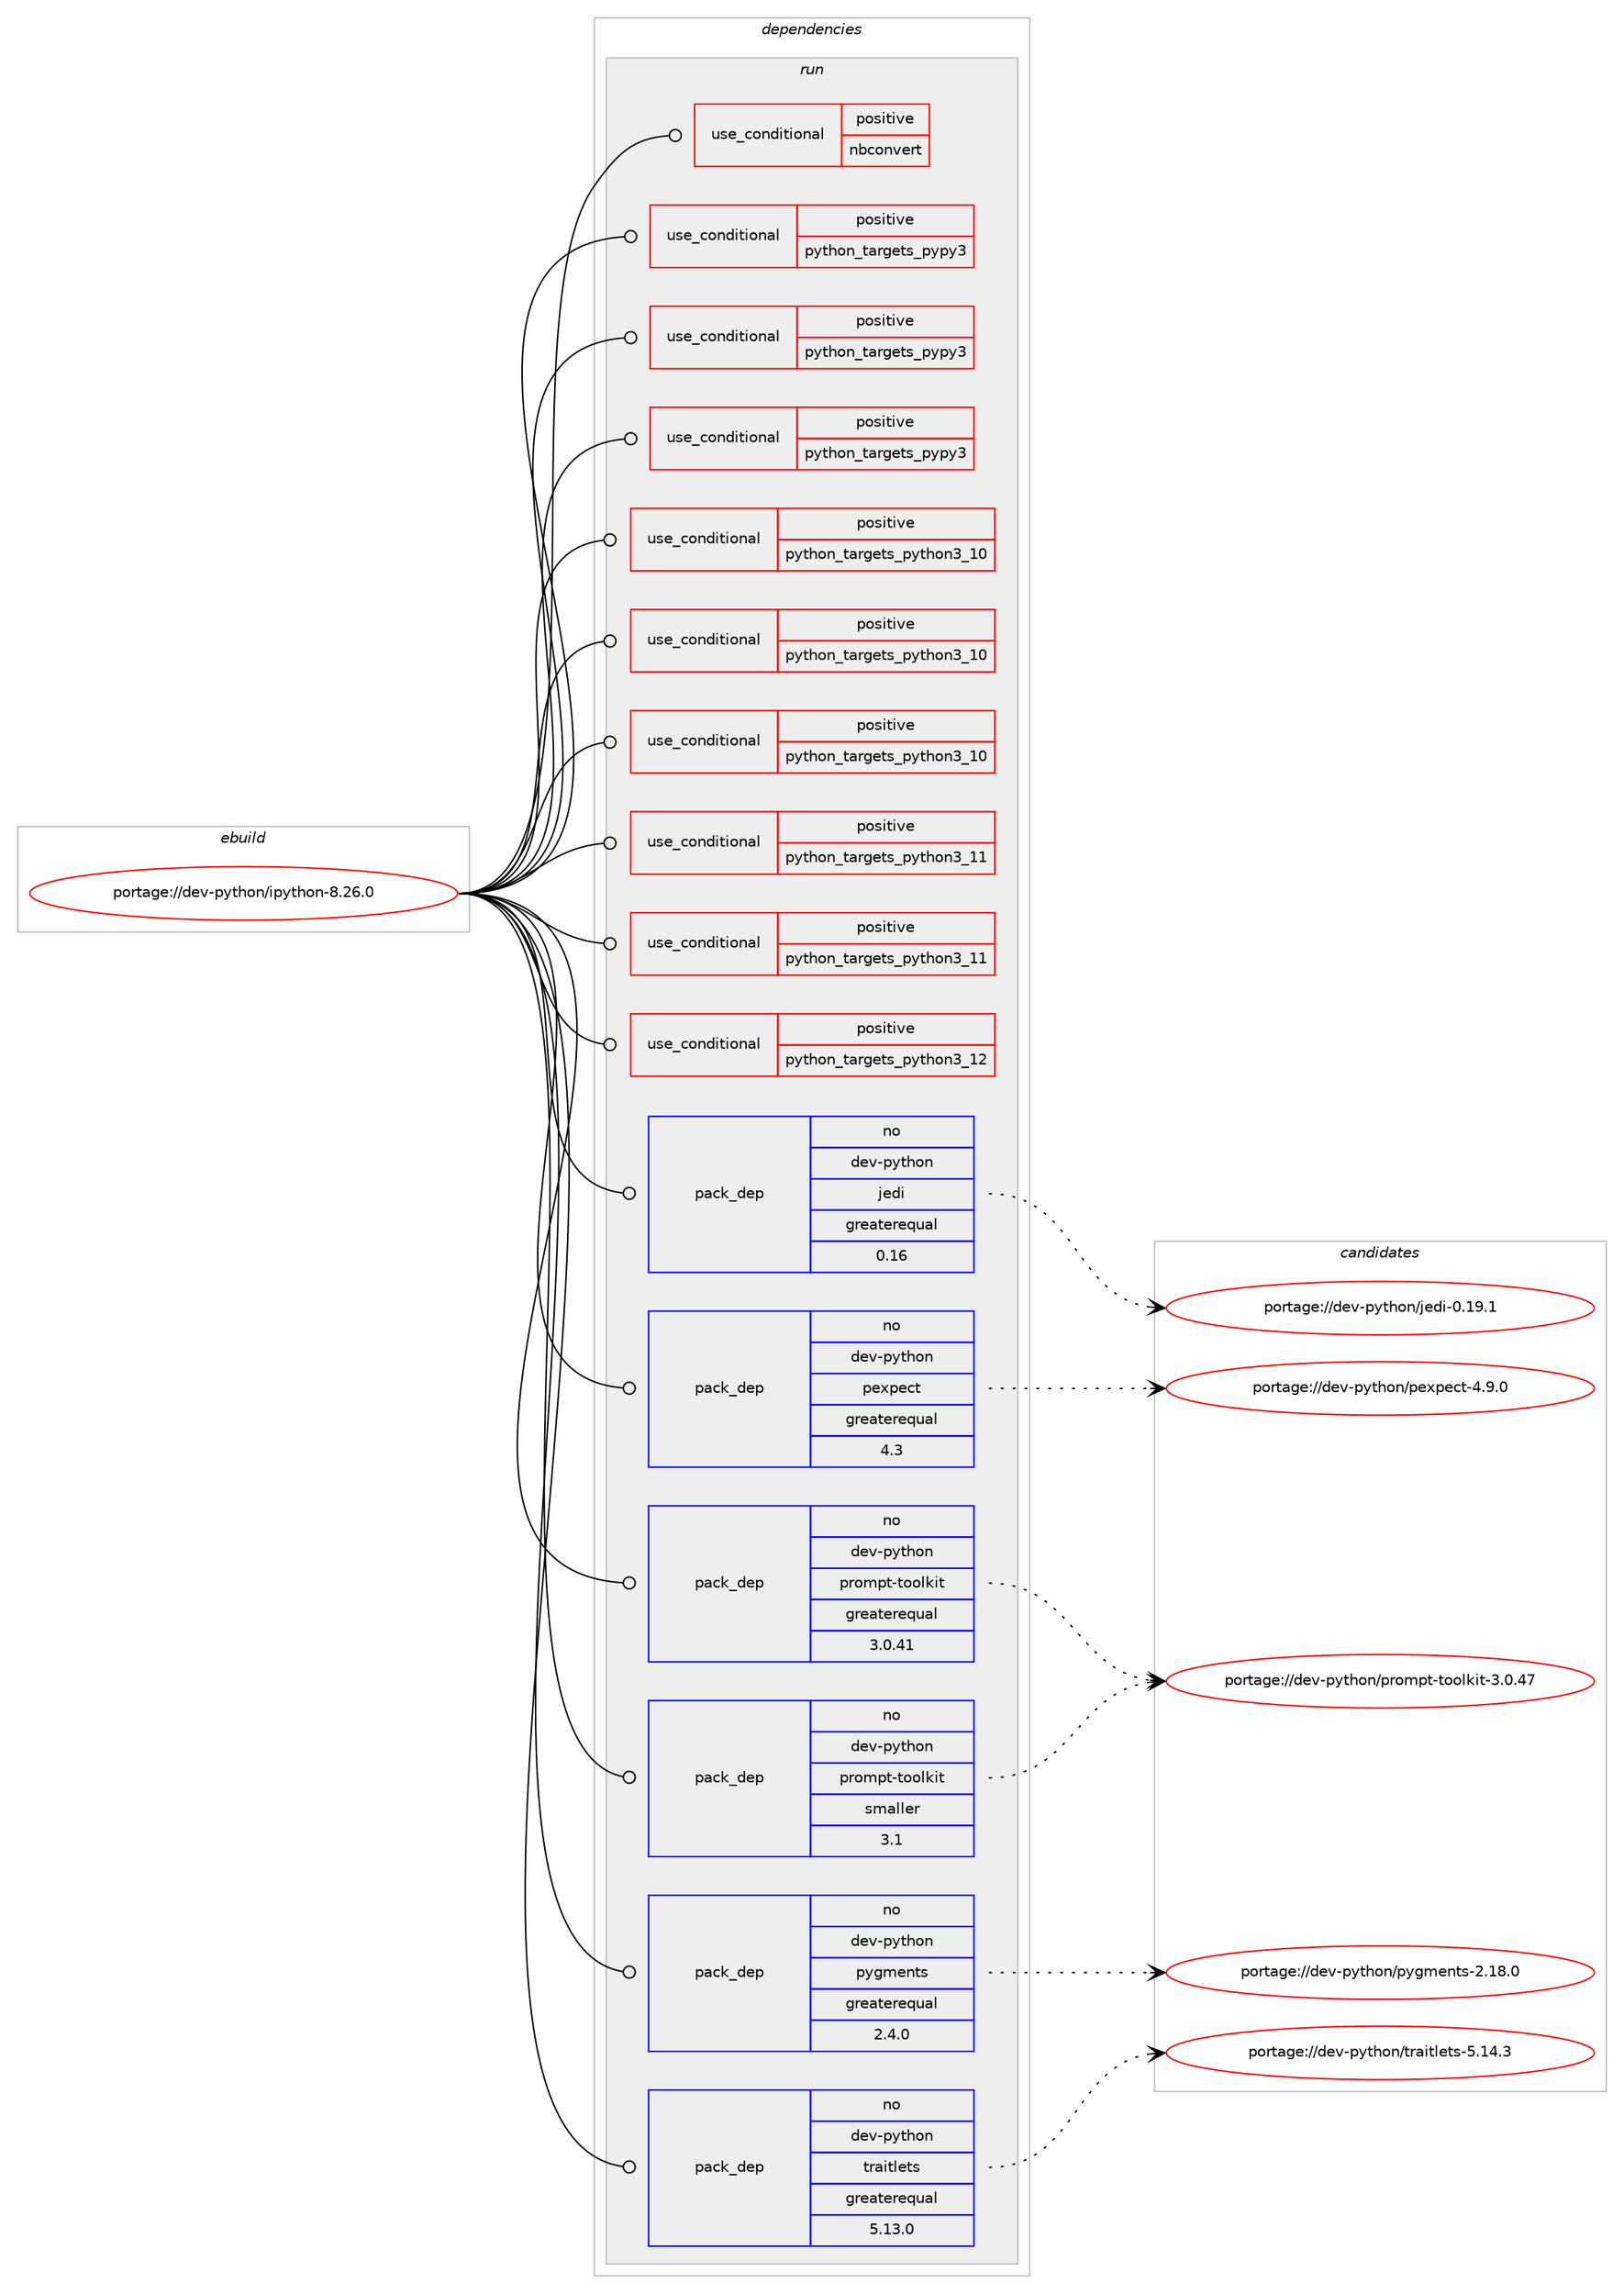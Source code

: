 digraph prolog {

# *************
# Graph options
# *************

newrank=true;
concentrate=true;
compound=true;
graph [rankdir=LR,fontname=Helvetica,fontsize=10,ranksep=1.5];#, ranksep=2.5, nodesep=0.2];
edge  [arrowhead=vee];
node  [fontname=Helvetica,fontsize=10];

# **********
# The ebuild
# **********

subgraph cluster_leftcol {
color=gray;
rank=same;
label=<<i>ebuild</i>>;
id [label="portage://dev-python/ipython-8.26.0", color=red, width=4, href="../dev-python/ipython-8.26.0.svg"];
}

# ****************
# The dependencies
# ****************

subgraph cluster_midcol {
color=gray;
label=<<i>dependencies</i>>;
subgraph cluster_compile {
fillcolor="#eeeeee";
style=filled;
label=<<i>compile</i>>;
}
subgraph cluster_compileandrun {
fillcolor="#eeeeee";
style=filled;
label=<<i>compile and run</i>>;
}
subgraph cluster_run {
fillcolor="#eeeeee";
style=filled;
label=<<i>run</i>>;
subgraph cond32779 {
dependency74618 [label=<<TABLE BORDER="0" CELLBORDER="1" CELLSPACING="0" CELLPADDING="4"><TR><TD ROWSPAN="3" CELLPADDING="10">use_conditional</TD></TR><TR><TD>positive</TD></TR><TR><TD>nbconvert</TD></TR></TABLE>>, shape=none, color=red];
# *** BEGIN UNKNOWN DEPENDENCY TYPE (TODO) ***
# dependency74618 -> package_dependency(portage://dev-python/ipython-8.26.0,run,no,dev-python,nbconvert,none,[,,],[],[use(optenable(python_targets_pypy3),negative),use(optenable(python_targets_python3_10),negative),use(optenable(python_targets_python3_11),negative),use(optenable(python_targets_python3_12),negative)])
# *** END UNKNOWN DEPENDENCY TYPE (TODO) ***

}
id:e -> dependency74618:w [weight=20,style="solid",arrowhead="odot"];
subgraph cond32780 {
dependency74619 [label=<<TABLE BORDER="0" CELLBORDER="1" CELLSPACING="0" CELLPADDING="4"><TR><TD ROWSPAN="3" CELLPADDING="10">use_conditional</TD></TR><TR><TD>positive</TD></TR><TR><TD>python_targets_pypy3</TD></TR></TABLE>>, shape=none, color=red];
# *** BEGIN UNKNOWN DEPENDENCY TYPE (TODO) ***
# dependency74619 -> package_dependency(portage://dev-python/ipython-8.26.0,run,no,dev-python,exceptiongroup,none,[,,],[],[use(optenable(python_targets_pypy3),negative),use(optenable(python_targets_python3_10),negative)])
# *** END UNKNOWN DEPENDENCY TYPE (TODO) ***

}
id:e -> dependency74619:w [weight=20,style="solid",arrowhead="odot"];
subgraph cond32781 {
dependency74620 [label=<<TABLE BORDER="0" CELLBORDER="1" CELLSPACING="0" CELLPADDING="4"><TR><TD ROWSPAN="3" CELLPADDING="10">use_conditional</TD></TR><TR><TD>positive</TD></TR><TR><TD>python_targets_pypy3</TD></TR></TABLE>>, shape=none, color=red];
# *** BEGIN UNKNOWN DEPENDENCY TYPE (TODO) ***
# dependency74620 -> package_dependency(portage://dev-python/ipython-8.26.0,run,no,dev-python,pypy3,none,[,,],any_same_slot,[use(enable(readline),positive),use(enable(sqlite),none),use(enable(threads),positive)])
# *** END UNKNOWN DEPENDENCY TYPE (TODO) ***

}
id:e -> dependency74620:w [weight=20,style="solid",arrowhead="odot"];
subgraph cond32782 {
dependency74621 [label=<<TABLE BORDER="0" CELLBORDER="1" CELLSPACING="0" CELLPADDING="4"><TR><TD ROWSPAN="3" CELLPADDING="10">use_conditional</TD></TR><TR><TD>positive</TD></TR><TR><TD>python_targets_pypy3</TD></TR></TABLE>>, shape=none, color=red];
# *** BEGIN UNKNOWN DEPENDENCY TYPE (TODO) ***
# dependency74621 -> package_dependency(portage://dev-python/ipython-8.26.0,run,no,dev-python,typing-extensions,none,[,,],[],[use(optenable(python_targets_pypy3),negative),use(optenable(python_targets_python3_10),negative),use(optenable(python_targets_python3_11),negative)])
# *** END UNKNOWN DEPENDENCY TYPE (TODO) ***

}
id:e -> dependency74621:w [weight=20,style="solid",arrowhead="odot"];
subgraph cond32783 {
dependency74622 [label=<<TABLE BORDER="0" CELLBORDER="1" CELLSPACING="0" CELLPADDING="4"><TR><TD ROWSPAN="3" CELLPADDING="10">use_conditional</TD></TR><TR><TD>positive</TD></TR><TR><TD>python_targets_python3_10</TD></TR></TABLE>>, shape=none, color=red];
# *** BEGIN UNKNOWN DEPENDENCY TYPE (TODO) ***
# dependency74622 -> package_dependency(portage://dev-python/ipython-8.26.0,run,no,dev-lang,python,none,[,,],[slot(3.10)],[use(enable(readline),positive),use(enable(sqlite),none),use(enable(threads),positive)])
# *** END UNKNOWN DEPENDENCY TYPE (TODO) ***

}
id:e -> dependency74622:w [weight=20,style="solid",arrowhead="odot"];
subgraph cond32784 {
dependency74623 [label=<<TABLE BORDER="0" CELLBORDER="1" CELLSPACING="0" CELLPADDING="4"><TR><TD ROWSPAN="3" CELLPADDING="10">use_conditional</TD></TR><TR><TD>positive</TD></TR><TR><TD>python_targets_python3_10</TD></TR></TABLE>>, shape=none, color=red];
# *** BEGIN UNKNOWN DEPENDENCY TYPE (TODO) ***
# dependency74623 -> package_dependency(portage://dev-python/ipython-8.26.0,run,no,dev-python,exceptiongroup,none,[,,],[],[use(optenable(python_targets_pypy3),negative),use(optenable(python_targets_python3_10),negative)])
# *** END UNKNOWN DEPENDENCY TYPE (TODO) ***

}
id:e -> dependency74623:w [weight=20,style="solid",arrowhead="odot"];
subgraph cond32785 {
dependency74624 [label=<<TABLE BORDER="0" CELLBORDER="1" CELLSPACING="0" CELLPADDING="4"><TR><TD ROWSPAN="3" CELLPADDING="10">use_conditional</TD></TR><TR><TD>positive</TD></TR><TR><TD>python_targets_python3_10</TD></TR></TABLE>>, shape=none, color=red];
# *** BEGIN UNKNOWN DEPENDENCY TYPE (TODO) ***
# dependency74624 -> package_dependency(portage://dev-python/ipython-8.26.0,run,no,dev-python,typing-extensions,none,[,,],[],[use(optenable(python_targets_pypy3),negative),use(optenable(python_targets_python3_10),negative),use(optenable(python_targets_python3_11),negative)])
# *** END UNKNOWN DEPENDENCY TYPE (TODO) ***

}
id:e -> dependency74624:w [weight=20,style="solid",arrowhead="odot"];
subgraph cond32786 {
dependency74625 [label=<<TABLE BORDER="0" CELLBORDER="1" CELLSPACING="0" CELLPADDING="4"><TR><TD ROWSPAN="3" CELLPADDING="10">use_conditional</TD></TR><TR><TD>positive</TD></TR><TR><TD>python_targets_python3_11</TD></TR></TABLE>>, shape=none, color=red];
# *** BEGIN UNKNOWN DEPENDENCY TYPE (TODO) ***
# dependency74625 -> package_dependency(portage://dev-python/ipython-8.26.0,run,no,dev-lang,python,none,[,,],[slot(3.11)],[use(enable(readline),positive),use(enable(sqlite),none),use(enable(threads),positive)])
# *** END UNKNOWN DEPENDENCY TYPE (TODO) ***

}
id:e -> dependency74625:w [weight=20,style="solid",arrowhead="odot"];
subgraph cond32787 {
dependency74626 [label=<<TABLE BORDER="0" CELLBORDER="1" CELLSPACING="0" CELLPADDING="4"><TR><TD ROWSPAN="3" CELLPADDING="10">use_conditional</TD></TR><TR><TD>positive</TD></TR><TR><TD>python_targets_python3_11</TD></TR></TABLE>>, shape=none, color=red];
# *** BEGIN UNKNOWN DEPENDENCY TYPE (TODO) ***
# dependency74626 -> package_dependency(portage://dev-python/ipython-8.26.0,run,no,dev-python,typing-extensions,none,[,,],[],[use(optenable(python_targets_pypy3),negative),use(optenable(python_targets_python3_10),negative),use(optenable(python_targets_python3_11),negative)])
# *** END UNKNOWN DEPENDENCY TYPE (TODO) ***

}
id:e -> dependency74626:w [weight=20,style="solid",arrowhead="odot"];
subgraph cond32788 {
dependency74627 [label=<<TABLE BORDER="0" CELLBORDER="1" CELLSPACING="0" CELLPADDING="4"><TR><TD ROWSPAN="3" CELLPADDING="10">use_conditional</TD></TR><TR><TD>positive</TD></TR><TR><TD>python_targets_python3_12</TD></TR></TABLE>>, shape=none, color=red];
# *** BEGIN UNKNOWN DEPENDENCY TYPE (TODO) ***
# dependency74627 -> package_dependency(portage://dev-python/ipython-8.26.0,run,no,dev-lang,python,none,[,,],[slot(3.12)],[use(enable(readline),positive),use(enable(sqlite),none),use(enable(threads),positive)])
# *** END UNKNOWN DEPENDENCY TYPE (TODO) ***

}
id:e -> dependency74627:w [weight=20,style="solid",arrowhead="odot"];
# *** BEGIN UNKNOWN DEPENDENCY TYPE (TODO) ***
# id -> package_dependency(portage://dev-python/ipython-8.26.0,run,no,dev-python,decorator,none,[,,],[],[use(optenable(python_targets_pypy3),negative),use(optenable(python_targets_python3_10),negative),use(optenable(python_targets_python3_11),negative),use(optenable(python_targets_python3_12),negative)])
# *** END UNKNOWN DEPENDENCY TYPE (TODO) ***

subgraph pack40624 {
dependency74628 [label=<<TABLE BORDER="0" CELLBORDER="1" CELLSPACING="0" CELLPADDING="4" WIDTH="220"><TR><TD ROWSPAN="6" CELLPADDING="30">pack_dep</TD></TR><TR><TD WIDTH="110">no</TD></TR><TR><TD>dev-python</TD></TR><TR><TD>jedi</TD></TR><TR><TD>greaterequal</TD></TR><TR><TD>0.16</TD></TR></TABLE>>, shape=none, color=blue];
}
id:e -> dependency74628:w [weight=20,style="solid",arrowhead="odot"];
# *** BEGIN UNKNOWN DEPENDENCY TYPE (TODO) ***
# id -> package_dependency(portage://dev-python/ipython-8.26.0,run,no,dev-python,matplotlib-inline,none,[,,],[],[use(optenable(python_targets_pypy3),negative),use(optenable(python_targets_python3_10),negative),use(optenable(python_targets_python3_11),negative),use(optenable(python_targets_python3_12),negative)])
# *** END UNKNOWN DEPENDENCY TYPE (TODO) ***

subgraph pack40625 {
dependency74629 [label=<<TABLE BORDER="0" CELLBORDER="1" CELLSPACING="0" CELLPADDING="4" WIDTH="220"><TR><TD ROWSPAN="6" CELLPADDING="30">pack_dep</TD></TR><TR><TD WIDTH="110">no</TD></TR><TR><TD>dev-python</TD></TR><TR><TD>pexpect</TD></TR><TR><TD>greaterequal</TD></TR><TR><TD>4.3</TD></TR></TABLE>>, shape=none, color=blue];
}
id:e -> dependency74629:w [weight=20,style="solid",arrowhead="odot"];
subgraph pack40626 {
dependency74630 [label=<<TABLE BORDER="0" CELLBORDER="1" CELLSPACING="0" CELLPADDING="4" WIDTH="220"><TR><TD ROWSPAN="6" CELLPADDING="30">pack_dep</TD></TR><TR><TD WIDTH="110">no</TD></TR><TR><TD>dev-python</TD></TR><TR><TD>prompt-toolkit</TD></TR><TR><TD>greaterequal</TD></TR><TR><TD>3.0.41</TD></TR></TABLE>>, shape=none, color=blue];
}
id:e -> dependency74630:w [weight=20,style="solid",arrowhead="odot"];
subgraph pack40627 {
dependency74631 [label=<<TABLE BORDER="0" CELLBORDER="1" CELLSPACING="0" CELLPADDING="4" WIDTH="220"><TR><TD ROWSPAN="6" CELLPADDING="30">pack_dep</TD></TR><TR><TD WIDTH="110">no</TD></TR><TR><TD>dev-python</TD></TR><TR><TD>prompt-toolkit</TD></TR><TR><TD>smaller</TD></TR><TR><TD>3.1</TD></TR></TABLE>>, shape=none, color=blue];
}
id:e -> dependency74631:w [weight=20,style="solid",arrowhead="odot"];
subgraph pack40628 {
dependency74632 [label=<<TABLE BORDER="0" CELLBORDER="1" CELLSPACING="0" CELLPADDING="4" WIDTH="220"><TR><TD ROWSPAN="6" CELLPADDING="30">pack_dep</TD></TR><TR><TD WIDTH="110">no</TD></TR><TR><TD>dev-python</TD></TR><TR><TD>pygments</TD></TR><TR><TD>greaterequal</TD></TR><TR><TD>2.4.0</TD></TR></TABLE>>, shape=none, color=blue];
}
id:e -> dependency74632:w [weight=20,style="solid",arrowhead="odot"];
# *** BEGIN UNKNOWN DEPENDENCY TYPE (TODO) ***
# id -> package_dependency(portage://dev-python/ipython-8.26.0,run,no,dev-python,stack-data,none,[,,],[],[use(optenable(python_targets_pypy3),negative),use(optenable(python_targets_python3_10),negative),use(optenable(python_targets_python3_11),negative),use(optenable(python_targets_python3_12),negative)])
# *** END UNKNOWN DEPENDENCY TYPE (TODO) ***

subgraph pack40629 {
dependency74633 [label=<<TABLE BORDER="0" CELLBORDER="1" CELLSPACING="0" CELLPADDING="4" WIDTH="220"><TR><TD ROWSPAN="6" CELLPADDING="30">pack_dep</TD></TR><TR><TD WIDTH="110">no</TD></TR><TR><TD>dev-python</TD></TR><TR><TD>traitlets</TD></TR><TR><TD>greaterequal</TD></TR><TR><TD>5.13.0</TD></TR></TABLE>>, shape=none, color=blue];
}
id:e -> dependency74633:w [weight=20,style="solid",arrowhead="odot"];
}
}

# **************
# The candidates
# **************

subgraph cluster_choices {
rank=same;
color=gray;
label=<<i>candidates</i>>;

subgraph choice40624 {
color=black;
nodesep=1;
choice100101118451121211161041111104710610110010545484649574649 [label="portage://dev-python/jedi-0.19.1", color=red, width=4,href="../dev-python/jedi-0.19.1.svg"];
dependency74628:e -> choice100101118451121211161041111104710610110010545484649574649:w [style=dotted,weight="100"];
}
subgraph choice40625 {
color=black;
nodesep=1;
choice100101118451121211161041111104711210112011210199116455246574648 [label="portage://dev-python/pexpect-4.9.0", color=red, width=4,href="../dev-python/pexpect-4.9.0.svg"];
dependency74629:e -> choice100101118451121211161041111104711210112011210199116455246574648:w [style=dotted,weight="100"];
}
subgraph choice40626 {
color=black;
nodesep=1;
choice10010111845112121116104111110471121141111091121164511611111110810710511645514648465255 [label="portage://dev-python/prompt-toolkit-3.0.47", color=red, width=4,href="../dev-python/prompt-toolkit-3.0.47.svg"];
dependency74630:e -> choice10010111845112121116104111110471121141111091121164511611111110810710511645514648465255:w [style=dotted,weight="100"];
}
subgraph choice40627 {
color=black;
nodesep=1;
choice10010111845112121116104111110471121141111091121164511611111110810710511645514648465255 [label="portage://dev-python/prompt-toolkit-3.0.47", color=red, width=4,href="../dev-python/prompt-toolkit-3.0.47.svg"];
dependency74631:e -> choice10010111845112121116104111110471121141111091121164511611111110810710511645514648465255:w [style=dotted,weight="100"];
}
subgraph choice40628 {
color=black;
nodesep=1;
choice100101118451121211161041111104711212110310910111011611545504649564648 [label="portage://dev-python/pygments-2.18.0", color=red, width=4,href="../dev-python/pygments-2.18.0.svg"];
dependency74632:e -> choice100101118451121211161041111104711212110310910111011611545504649564648:w [style=dotted,weight="100"];
}
subgraph choice40629 {
color=black;
nodesep=1;
choice10010111845112121116104111110471161149710511610810111611545534649524651 [label="portage://dev-python/traitlets-5.14.3", color=red, width=4,href="../dev-python/traitlets-5.14.3.svg"];
dependency74633:e -> choice10010111845112121116104111110471161149710511610810111611545534649524651:w [style=dotted,weight="100"];
}
}

}
